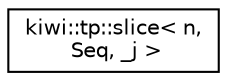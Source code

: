 digraph "Graphical Class Hierarchy"
{
 // LATEX_PDF_SIZE
  edge [fontname="Helvetica",fontsize="10",labelfontname="Helvetica",labelfontsize="10"];
  node [fontname="Helvetica",fontsize="10",shape=record];
  rankdir="LR";
  Node0 [label="kiwi::tp::slice\< n,\l Seq, _j \>",height=0.2,width=0.4,color="black", fillcolor="white", style="filled",URL="$structkiwi_1_1tp_1_1slice.html",tooltip=" "];
}
